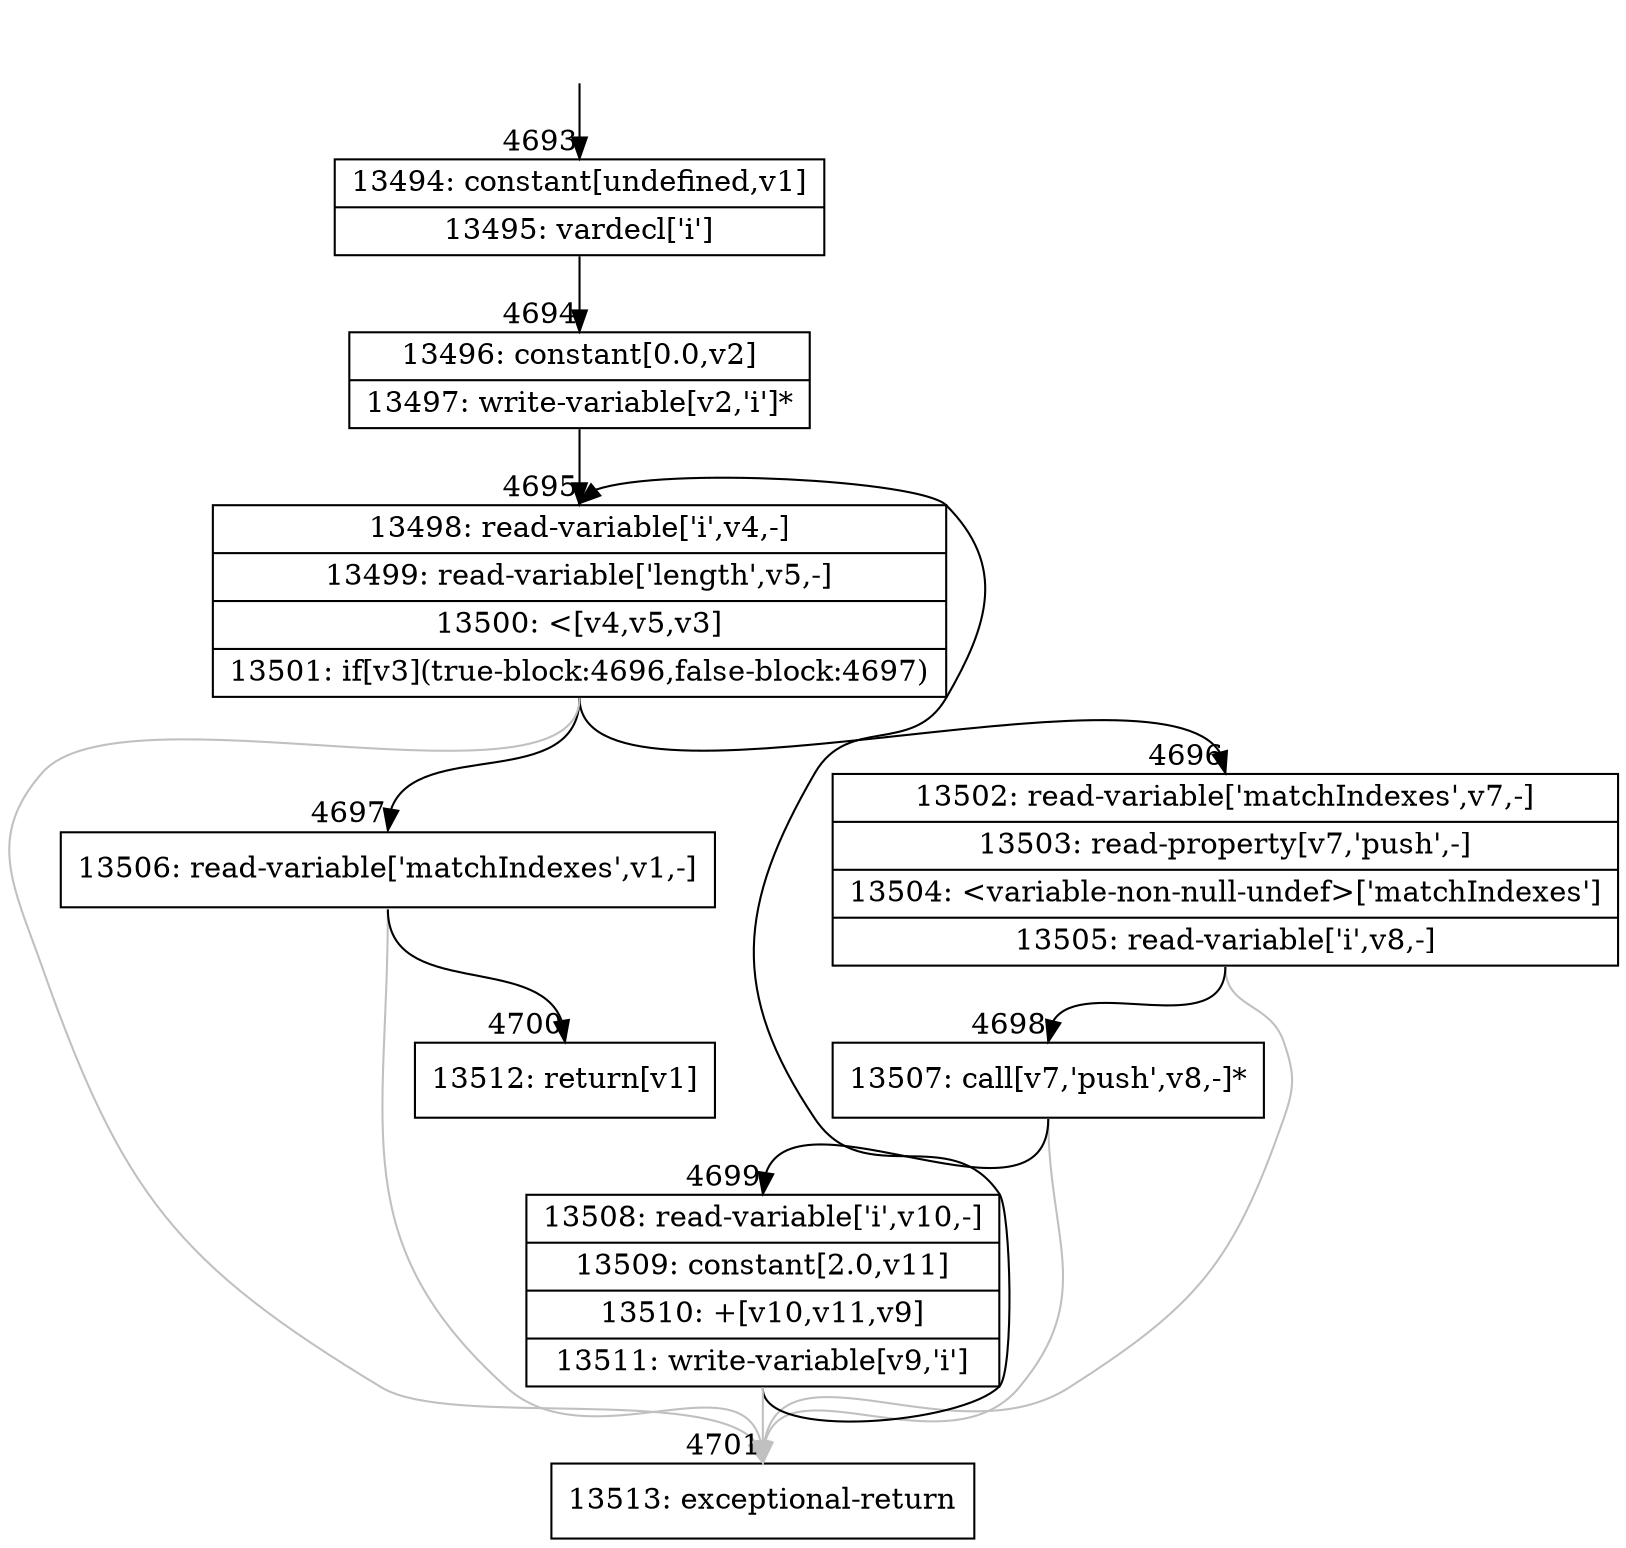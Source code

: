 digraph {
rankdir="TD"
BB_entry314[shape=none,label=""];
BB_entry314 -> BB4693 [tailport=s, headport=n, headlabel="    4693"]
BB4693 [shape=record label="{13494: constant[undefined,v1]|13495: vardecl['i']}" ] 
BB4693 -> BB4694 [tailport=s, headport=n, headlabel="      4694"]
BB4694 [shape=record label="{13496: constant[0.0,v2]|13497: write-variable[v2,'i']*}" ] 
BB4694 -> BB4695 [tailport=s, headport=n, headlabel="      4695"]
BB4695 [shape=record label="{13498: read-variable['i',v4,-]|13499: read-variable['length',v5,-]|13500: \<[v4,v5,v3]|13501: if[v3](true-block:4696,false-block:4697)}" ] 
BB4695 -> BB4696 [tailport=s, headport=n, headlabel="      4696"]
BB4695 -> BB4697 [tailport=s, headport=n, headlabel="      4697"]
BB4695 -> BB4701 [tailport=s, headport=n, color=gray, headlabel="      4701"]
BB4696 [shape=record label="{13502: read-variable['matchIndexes',v7,-]|13503: read-property[v7,'push',-]|13504: \<variable-non-null-undef\>['matchIndexes']|13505: read-variable['i',v8,-]}" ] 
BB4696 -> BB4698 [tailport=s, headport=n, headlabel="      4698"]
BB4696 -> BB4701 [tailport=s, headport=n, color=gray]
BB4697 [shape=record label="{13506: read-variable['matchIndexes',v1,-]}" ] 
BB4697 -> BB4700 [tailport=s, headport=n, headlabel="      4700"]
BB4697 -> BB4701 [tailport=s, headport=n, color=gray]
BB4698 [shape=record label="{13507: call[v7,'push',v8,-]*}" ] 
BB4698 -> BB4699 [tailport=s, headport=n, headlabel="      4699"]
BB4698 -> BB4701 [tailport=s, headport=n, color=gray]
BB4699 [shape=record label="{13508: read-variable['i',v10,-]|13509: constant[2.0,v11]|13510: +[v10,v11,v9]|13511: write-variable[v9,'i']}" ] 
BB4699 -> BB4695 [tailport=s, headport=n]
BB4699 -> BB4701 [tailport=s, headport=n, color=gray]
BB4700 [shape=record label="{13512: return[v1]}" ] 
BB4701 [shape=record label="{13513: exceptional-return}" ] 
}
